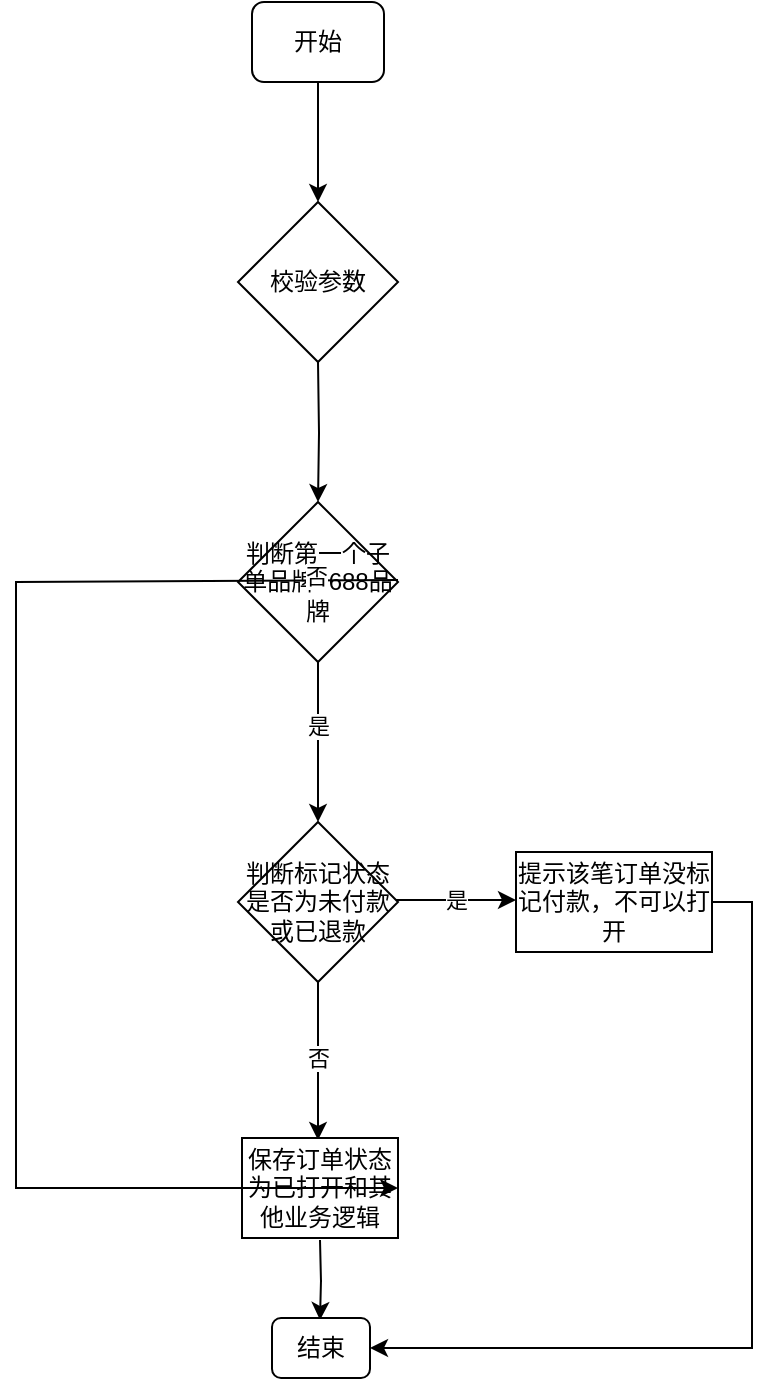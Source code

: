 <mxfile version="22.1.5" type="github">
  <diagram name="第 1 页" id="4fEDvUzm2MibnBbObEXU">
    <mxGraphModel dx="1114" dy="570" grid="1" gridSize="10" guides="1" tooltips="1" connect="1" arrows="1" fold="1" page="1" pageScale="1" pageWidth="827" pageHeight="1169" math="0" shadow="0">
      <root>
        <mxCell id="0" />
        <mxCell id="1" parent="0" />
        <mxCell id="PWp1Dongy2g5mxEVVKhy-2" value="开始" style="rounded=1;whiteSpace=wrap;html=1;" vertex="1" parent="1">
          <mxGeometry x="368" y="30" width="66" height="40" as="geometry" />
        </mxCell>
        <mxCell id="PWp1Dongy2g5mxEVVKhy-3" value="" style="edgeStyle=orthogonalEdgeStyle;rounded=0;orthogonalLoop=1;jettySize=auto;html=1;" edge="1" parent="1" target="PWp1Dongy2g5mxEVVKhy-9">
          <mxGeometry relative="1" as="geometry">
            <mxPoint x="401" y="210" as="sourcePoint" />
          </mxGeometry>
        </mxCell>
        <mxCell id="PWp1Dongy2g5mxEVVKhy-4" value="" style="edgeStyle=orthogonalEdgeStyle;rounded=0;orthogonalLoop=1;jettySize=auto;html=1;" edge="1" parent="1">
          <mxGeometry relative="1" as="geometry">
            <mxPoint x="402" y="649" as="sourcePoint" />
            <mxPoint x="402" y="689" as="targetPoint" />
          </mxGeometry>
        </mxCell>
        <mxCell id="PWp1Dongy2g5mxEVVKhy-5" value="校验参数" style="rhombus;whiteSpace=wrap;html=1;" vertex="1" parent="1">
          <mxGeometry x="361" y="130" width="80" height="80" as="geometry" />
        </mxCell>
        <mxCell id="PWp1Dongy2g5mxEVVKhy-6" value="" style="endArrow=classic;html=1;rounded=0;entryX=0.5;entryY=0;entryDx=0;entryDy=0;exitX=0.5;exitY=1;exitDx=0;exitDy=0;" edge="1" parent="1" source="PWp1Dongy2g5mxEVVKhy-2" target="PWp1Dongy2g5mxEVVKhy-5">
          <mxGeometry width="50" height="50" relative="1" as="geometry">
            <mxPoint x="410" y="90" as="sourcePoint" />
            <mxPoint x="460" y="40" as="targetPoint" />
          </mxGeometry>
        </mxCell>
        <mxCell id="PWp1Dongy2g5mxEVVKhy-7" value="" style="edgeStyle=orthogonalEdgeStyle;rounded=0;orthogonalLoop=1;jettySize=auto;html=1;" edge="1" parent="1" source="PWp1Dongy2g5mxEVVKhy-9" target="PWp1Dongy2g5mxEVVKhy-10">
          <mxGeometry relative="1" as="geometry" />
        </mxCell>
        <mxCell id="PWp1Dongy2g5mxEVVKhy-8" value="是" style="edgeLabel;html=1;align=center;verticalAlign=middle;resizable=0;points=[];" vertex="1" connectable="0" parent="PWp1Dongy2g5mxEVVKhy-7">
          <mxGeometry x="-0.2" y="-3" relative="1" as="geometry">
            <mxPoint x="3" as="offset" />
          </mxGeometry>
        </mxCell>
        <mxCell id="PWp1Dongy2g5mxEVVKhy-9" value="判断第一个子单品牌1688品牌" style="rhombus;whiteSpace=wrap;html=1;" vertex="1" parent="1">
          <mxGeometry x="361" y="280" width="80" height="80" as="geometry" />
        </mxCell>
        <mxCell id="PWp1Dongy2g5mxEVVKhy-10" value="判断标记状态是否为未付款或已退款" style="rhombus;whiteSpace=wrap;html=1;" vertex="1" parent="1">
          <mxGeometry x="361" y="440" width="80" height="80" as="geometry" />
        </mxCell>
        <mxCell id="PWp1Dongy2g5mxEVVKhy-11" value="" style="endArrow=classic;html=1;rounded=0;exitX=0.5;exitY=1;exitDx=0;exitDy=0;" edge="1" parent="1" source="PWp1Dongy2g5mxEVVKhy-10">
          <mxGeometry width="50" height="50" relative="1" as="geometry">
            <mxPoint x="410" y="590" as="sourcePoint" />
            <mxPoint x="401" y="599" as="targetPoint" />
          </mxGeometry>
        </mxCell>
        <mxCell id="PWp1Dongy2g5mxEVVKhy-22" value="否" style="edgeLabel;html=1;align=center;verticalAlign=middle;resizable=0;points=[];" vertex="1" connectable="0" parent="PWp1Dongy2g5mxEVVKhy-11">
          <mxGeometry x="-0.038" y="1" relative="1" as="geometry">
            <mxPoint x="-1" as="offset" />
          </mxGeometry>
        </mxCell>
        <mxCell id="PWp1Dongy2g5mxEVVKhy-13" value="保存订单状态为已打开和其他业务逻辑" style="whiteSpace=wrap;html=1;" vertex="1" parent="1">
          <mxGeometry x="363" y="598" width="78" height="50" as="geometry" />
        </mxCell>
        <mxCell id="PWp1Dongy2g5mxEVVKhy-14" value="" style="edgeStyle=orthogonalEdgeStyle;rounded=0;orthogonalLoop=1;jettySize=auto;html=1;exitX=1;exitY=0.5;exitDx=0;exitDy=0;entryX=1;entryY=0.5;entryDx=0;entryDy=0;" edge="1" parent="1" source="PWp1Dongy2g5mxEVVKhy-15" target="PWp1Dongy2g5mxEVVKhy-18">
          <mxGeometry relative="1" as="geometry">
            <mxPoint x="640" y="480" as="targetPoint" />
            <mxPoint x="468" y="620" as="sourcePoint" />
          </mxGeometry>
        </mxCell>
        <mxCell id="PWp1Dongy2g5mxEVVKhy-15" value="提示该笔订单没标记付款，不可以打开" style="rounded=0;whiteSpace=wrap;html=1;" vertex="1" parent="1">
          <mxGeometry x="500" y="455" width="98" height="50" as="geometry" />
        </mxCell>
        <mxCell id="PWp1Dongy2g5mxEVVKhy-16" value="" style="endArrow=classic;html=1;rounded=0;entryX=1;entryY=0.5;entryDx=0;entryDy=0;" edge="1" parent="1" target="PWp1Dongy2g5mxEVVKhy-13">
          <mxGeometry width="50" height="50" relative="1" as="geometry">
            <mxPoint x="441" y="319" as="sourcePoint" />
            <mxPoint x="428" y="815" as="targetPoint" />
            <Array as="points">
              <mxPoint x="250" y="320" />
              <mxPoint x="250" y="623" />
            </Array>
          </mxGeometry>
        </mxCell>
        <mxCell id="PWp1Dongy2g5mxEVVKhy-17" value="否" style="edgeLabel;html=1;align=center;verticalAlign=middle;resizable=0;points=[];" vertex="1" connectable="0" parent="PWp1Dongy2g5mxEVVKhy-16">
          <mxGeometry x="-0.88" y="-2" relative="1" as="geometry">
            <mxPoint as="offset" />
          </mxGeometry>
        </mxCell>
        <mxCell id="PWp1Dongy2g5mxEVVKhy-18" value="结束" style="rounded=1;whiteSpace=wrap;html=1;" vertex="1" parent="1">
          <mxGeometry x="378" y="688" width="49" height="30" as="geometry" />
        </mxCell>
        <mxCell id="PWp1Dongy2g5mxEVVKhy-19" value="" style="endArrow=classic;html=1;rounded=0;" edge="1" parent="1">
          <mxGeometry width="50" height="50" relative="1" as="geometry">
            <mxPoint x="440" y="479" as="sourcePoint" />
            <mxPoint x="500" y="479" as="targetPoint" />
          </mxGeometry>
        </mxCell>
        <mxCell id="PWp1Dongy2g5mxEVVKhy-25" value="是" style="edgeLabel;html=1;align=center;verticalAlign=middle;resizable=0;points=[];" vertex="1" connectable="0" parent="PWp1Dongy2g5mxEVVKhy-19">
          <mxGeometry relative="1" as="geometry">
            <mxPoint as="offset" />
          </mxGeometry>
        </mxCell>
      </root>
    </mxGraphModel>
  </diagram>
</mxfile>
